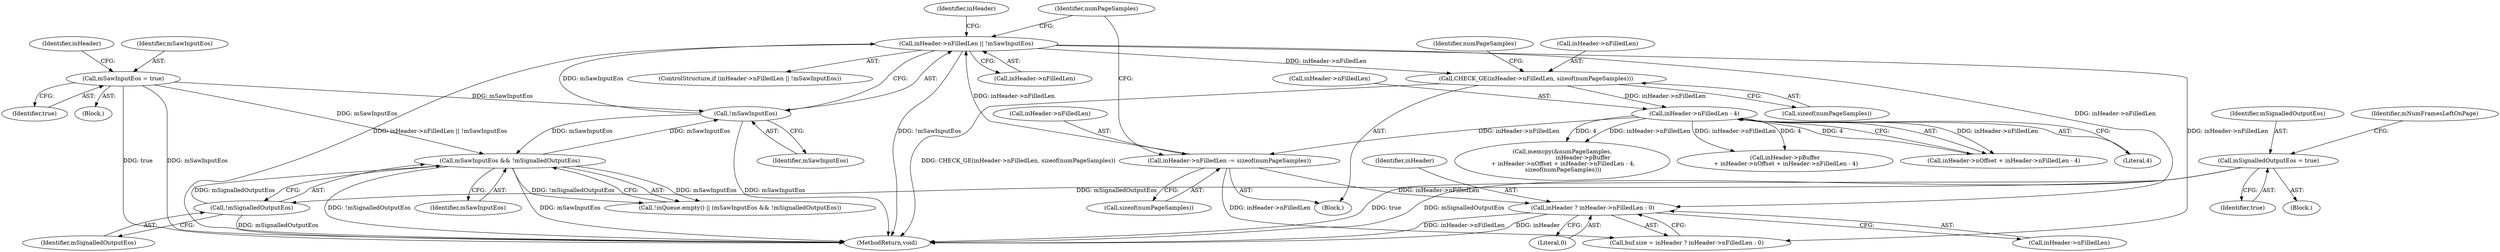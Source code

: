 digraph "0_Android_4e32001e4196f39ddd0b86686ae0231c8f5ed944_0@pointer" {
"1000387" [label="(Call,inHeader ? inHeader->nFilledLen : 0)"];
"1000308" [label="(Call,inHeader->nFilledLen || !mSawInputEos)"];
"1000354" [label="(Call,inHeader->nFilledLen -= sizeof(numPageSamples))"];
"1000332" [label="(Call,inHeader->nFilledLen - 4)"];
"1000315" [label="(Call,CHECK_GE(inHeader->nFilledLen, sizeof(numPageSamples)))"];
"1000312" [label="(Call,!mSawInputEos)"];
"1000304" [label="(Call,mSawInputEos = true)"];
"1000251" [label="(Call,mSawInputEos && !mSignalledOutputEos)"];
"1000253" [label="(Call,!mSignalledOutputEos)"];
"1000566" [label="(Call,mSignalledOutputEos = true)"];
"1000306" [label="(Identifier,true)"];
"1000383" [label="(Call,buf.size = inHeader ? inHeader->nFilledLen : 0)"];
"1000354" [label="(Call,inHeader->nFilledLen -= sizeof(numPageSamples))"];
"1000313" [label="(Identifier,mSawInputEos)"];
"1000305" [label="(Identifier,mSawInputEos)"];
"1000317" [label="(Identifier,inHeader)"];
"1000319" [label="(Call,sizeof(numPageSamples))"];
"1000336" [label="(Literal,4)"];
"1000358" [label="(Call,sizeof(numPageSamples))"];
"1000251" [label="(Call,mSawInputEos && !mSignalledOutputEos)"];
"1000310" [label="(Identifier,inHeader)"];
"1000324" [label="(Call,inHeader->pBuffer\n + inHeader->nOffset + inHeader->nFilledLen - 4)"];
"1000303" [label="(Block,)"];
"1000314" [label="(Block,)"];
"1000248" [label="(Call,!inQueue.empty() || (mSawInputEos && !mSignalledOutputEos))"];
"1000566" [label="(Call,mSignalledOutputEos = true)"];
"1000308" [label="(Call,inHeader->nFilledLen || !mSawInputEos)"];
"1000567" [label="(Identifier,mSignalledOutputEos)"];
"1000304" [label="(Call,mSawInputEos = true)"];
"1000568" [label="(Identifier,true)"];
"1000323" [label="(Identifier,numPageSamples)"];
"1000388" [label="(Identifier,inHeader)"];
"1000253" [label="(Call,!mSignalledOutputEos)"];
"1000355" [label="(Call,inHeader->nFilledLen)"];
"1000307" [label="(ControlStructure,if (inHeader->nFilledLen || !mSawInputEos))"];
"1000630" [label="(MethodReturn,void)"];
"1000560" [label="(Block,)"];
"1000312" [label="(Call,!mSawInputEos)"];
"1000315" [label="(Call,CHECK_GE(inHeader->nFilledLen, sizeof(numPageSamples)))"];
"1000321" [label="(Call,memcpy(&numPageSamples,\n                       inHeader->pBuffer\n + inHeader->nOffset + inHeader->nFilledLen - 4,\n sizeof(numPageSamples)))"];
"1000362" [label="(Identifier,numPageSamples)"];
"1000392" [label="(Literal,0)"];
"1000252" [label="(Identifier,mSawInputEos)"];
"1000387" [label="(Call,inHeader ? inHeader->nFilledLen : 0)"];
"1000316" [label="(Call,inHeader->nFilledLen)"];
"1000254" [label="(Identifier,mSignalledOutputEos)"];
"1000328" [label="(Call,inHeader->nOffset + inHeader->nFilledLen - 4)"];
"1000309" [label="(Call,inHeader->nFilledLen)"];
"1000389" [label="(Call,inHeader->nFilledLen)"];
"1000570" [label="(Identifier,mNumFramesLeftOnPage)"];
"1000332" [label="(Call,inHeader->nFilledLen - 4)"];
"1000333" [label="(Call,inHeader->nFilledLen)"];
"1000387" -> "1000383"  [label="AST: "];
"1000387" -> "1000389"  [label="CFG: "];
"1000387" -> "1000392"  [label="CFG: "];
"1000388" -> "1000387"  [label="AST: "];
"1000389" -> "1000387"  [label="AST: "];
"1000392" -> "1000387"  [label="AST: "];
"1000383" -> "1000387"  [label="CFG: "];
"1000387" -> "1000630"  [label="DDG: inHeader->nFilledLen"];
"1000387" -> "1000630"  [label="DDG: inHeader"];
"1000308" -> "1000387"  [label="DDG: inHeader->nFilledLen"];
"1000354" -> "1000387"  [label="DDG: inHeader->nFilledLen"];
"1000308" -> "1000307"  [label="AST: "];
"1000308" -> "1000309"  [label="CFG: "];
"1000308" -> "1000312"  [label="CFG: "];
"1000309" -> "1000308"  [label="AST: "];
"1000312" -> "1000308"  [label="AST: "];
"1000317" -> "1000308"  [label="CFG: "];
"1000362" -> "1000308"  [label="CFG: "];
"1000308" -> "1000630"  [label="DDG: !mSawInputEos"];
"1000308" -> "1000630"  [label="DDG: inHeader->nFilledLen || !mSawInputEos"];
"1000354" -> "1000308"  [label="DDG: inHeader->nFilledLen"];
"1000312" -> "1000308"  [label="DDG: mSawInputEos"];
"1000308" -> "1000315"  [label="DDG: inHeader->nFilledLen"];
"1000308" -> "1000383"  [label="DDG: inHeader->nFilledLen"];
"1000354" -> "1000314"  [label="AST: "];
"1000354" -> "1000358"  [label="CFG: "];
"1000355" -> "1000354"  [label="AST: "];
"1000358" -> "1000354"  [label="AST: "];
"1000362" -> "1000354"  [label="CFG: "];
"1000332" -> "1000354"  [label="DDG: inHeader->nFilledLen"];
"1000354" -> "1000383"  [label="DDG: inHeader->nFilledLen"];
"1000332" -> "1000328"  [label="AST: "];
"1000332" -> "1000336"  [label="CFG: "];
"1000333" -> "1000332"  [label="AST: "];
"1000336" -> "1000332"  [label="AST: "];
"1000328" -> "1000332"  [label="CFG: "];
"1000332" -> "1000321"  [label="DDG: inHeader->nFilledLen"];
"1000332" -> "1000321"  [label="DDG: 4"];
"1000332" -> "1000324"  [label="DDG: inHeader->nFilledLen"];
"1000332" -> "1000324"  [label="DDG: 4"];
"1000332" -> "1000328"  [label="DDG: inHeader->nFilledLen"];
"1000332" -> "1000328"  [label="DDG: 4"];
"1000315" -> "1000332"  [label="DDG: inHeader->nFilledLen"];
"1000315" -> "1000314"  [label="AST: "];
"1000315" -> "1000319"  [label="CFG: "];
"1000316" -> "1000315"  [label="AST: "];
"1000319" -> "1000315"  [label="AST: "];
"1000323" -> "1000315"  [label="CFG: "];
"1000315" -> "1000630"  [label="DDG: CHECK_GE(inHeader->nFilledLen, sizeof(numPageSamples))"];
"1000312" -> "1000313"  [label="CFG: "];
"1000313" -> "1000312"  [label="AST: "];
"1000312" -> "1000630"  [label="DDG: mSawInputEos"];
"1000312" -> "1000251"  [label="DDG: mSawInputEos"];
"1000304" -> "1000312"  [label="DDG: mSawInputEos"];
"1000251" -> "1000312"  [label="DDG: mSawInputEos"];
"1000304" -> "1000303"  [label="AST: "];
"1000304" -> "1000306"  [label="CFG: "];
"1000305" -> "1000304"  [label="AST: "];
"1000306" -> "1000304"  [label="AST: "];
"1000310" -> "1000304"  [label="CFG: "];
"1000304" -> "1000630"  [label="DDG: mSawInputEos"];
"1000304" -> "1000630"  [label="DDG: true"];
"1000304" -> "1000251"  [label="DDG: mSawInputEos"];
"1000251" -> "1000248"  [label="AST: "];
"1000251" -> "1000252"  [label="CFG: "];
"1000251" -> "1000253"  [label="CFG: "];
"1000252" -> "1000251"  [label="AST: "];
"1000253" -> "1000251"  [label="AST: "];
"1000248" -> "1000251"  [label="CFG: "];
"1000251" -> "1000630"  [label="DDG: !mSignalledOutputEos"];
"1000251" -> "1000630"  [label="DDG: mSawInputEos"];
"1000251" -> "1000248"  [label="DDG: mSawInputEos"];
"1000251" -> "1000248"  [label="DDG: !mSignalledOutputEos"];
"1000253" -> "1000251"  [label="DDG: mSignalledOutputEos"];
"1000253" -> "1000254"  [label="CFG: "];
"1000254" -> "1000253"  [label="AST: "];
"1000253" -> "1000630"  [label="DDG: mSignalledOutputEos"];
"1000566" -> "1000253"  [label="DDG: mSignalledOutputEos"];
"1000566" -> "1000560"  [label="AST: "];
"1000566" -> "1000568"  [label="CFG: "];
"1000567" -> "1000566"  [label="AST: "];
"1000568" -> "1000566"  [label="AST: "];
"1000570" -> "1000566"  [label="CFG: "];
"1000566" -> "1000630"  [label="DDG: true"];
"1000566" -> "1000630"  [label="DDG: mSignalledOutputEos"];
}
